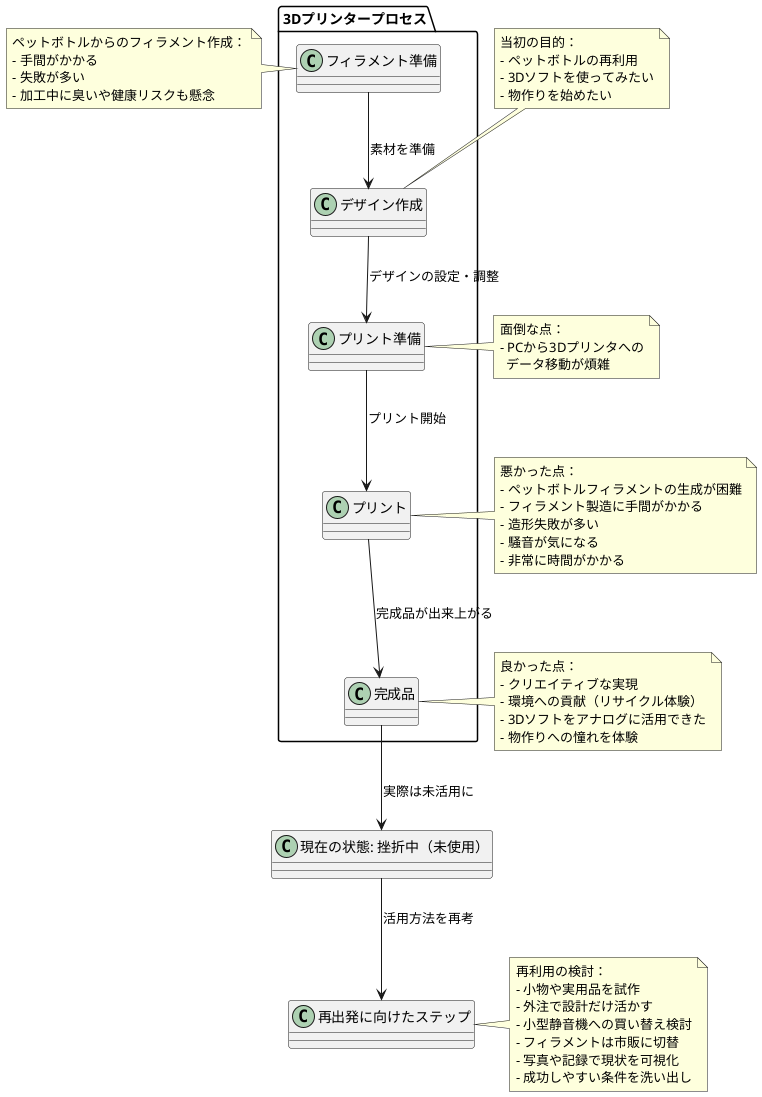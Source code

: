 @startuml
allowmixing
skinparam direction top to bottom

package "3Dプリンタープロセス" {
  class "フィラメント準備" as Filament
  class "デザイン作成" as Design
  class "プリント準備" as PrintReady
  class "プリント" as Printing
  class "完成品" as Finished
}

Filament --> Design : 素材を準備
Design --> PrintReady : デザインの設定・調整
PrintReady --> Printing : プリント開始
Printing --> Finished : 完成品が出来上がる

' フィラメント準備ステップ
note left of Filament
  ペットボトルからのフィラメント作成：
  - 手間がかかる
  - 失敗が多い
  - 加工中に臭いや健康リスクも懸念
end note

' 良かった点
note right of Finished
  良かった点：
  - クリエイティブな実現
  - 環境への貢献（リサイクル体験）
  - 3Dソフトをアナログに活用できた
  - 物作りへの憧れを体験
end note

' 悪かった点
note left of Printing
  悪かった点：
  - ペットボトルフィラメントの生成が困難
  - フィラメント製造に手間がかかる
  - 造形失敗が多い
  - 騒音が気になる
  - 非常に時間がかかる
end note

note left of PrintReady
  面倒な点：
  - PCから3Dプリンタへの
    データ移動が煩雑
end note

' 当初の目的
note top of Design
  当初の目的：
  - ペットボトルの再利用
  - 3Dソフトを使ってみたい
  - 物作りを始めたい
end note

' 現在の状態
class "現在の状態: 挫折中（未使用）" as CurrentStatus
Finished --> CurrentStatus : 実際は未活用に

' 再利用に向けた検討
class "再出発に向けたステップ" as Restart
CurrentStatus --> Restart : 活用方法を再考

note right of Restart
  再利用の検討：
  - 小物や実用品を試作
  - 外注で設計だけ活かす
  - 小型静音機への買い替え検討
  - フィラメントは市販に切替
  - 写真や記録で現状を可視化
  - 成功しやすい条件を洗い出し
end note

@enduml